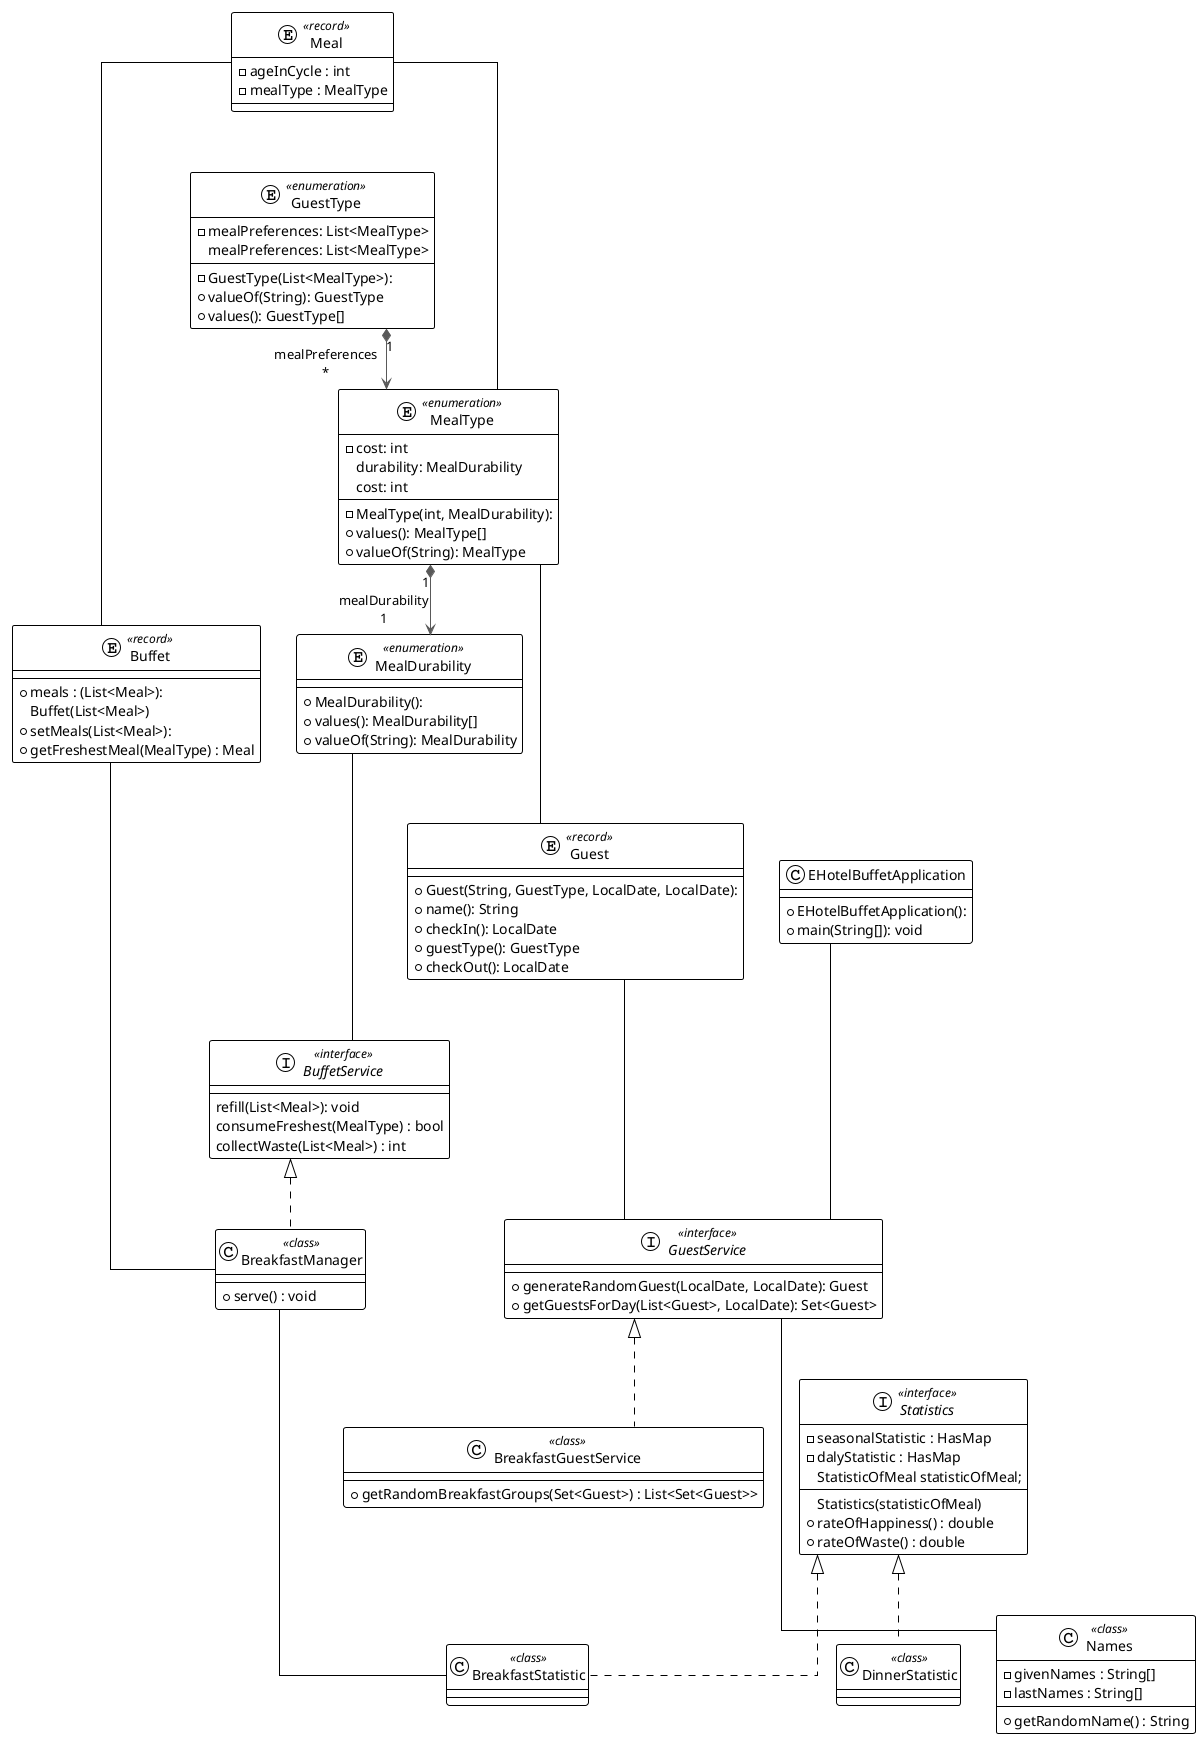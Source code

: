 @startuml

!theme plain
top to bottom direction
skinparam linetype ortho

entity Meal <<record>> {
- ageInCycle : int
- mealType : MealType
}

entity Buffet << record >> {
+ meals : (List<Meal>):
   Buffet(List<Meal>)
  + setMeals(List<Meal>):
  + getFreshestMeal(MealType) : Meal
}
interface BuffetService << interface >>{
refill(List<Meal>): void
consumeFreshest(MealType) : bool
collectWaste(List<Meal>) : int
}

class EHotelBuffetApplication {
  + EHotelBuffetApplication():
  + main(String[]): void
}
class BreakfastStatistic << class >> implements Statistics {

}
class DinnerStatistic << class >> implements Statistics {

}
interface Statistics << interface >> {
- seasonalStatistic : HasMap
- dalyStatistic : HasMap
    StatisticOfMeal statisticOfMeal;
    Statistics(statisticOfMeal)
+ rateOfHappiness() : double
+ rateOfWaste() : double
}
class BreakfastManager << class >> implements BuffetService {
 + serve() : void

}
entity Guest << record >> {
  + Guest(String, GuestType, LocalDate, LocalDate):
  + name(): String
  + checkIn(): LocalDate
  + guestType(): GuestType
  + checkOut(): LocalDate
}
class BreakfastGuestService << class >> implements GuestService{
+ getRandomBreakfastGroups(Set<Guest>) : List<Set<Guest>>
}
interface GuestService << interface >> {
  + generateRandomGuest(LocalDate, LocalDate): Guest
  + getGuestsForDay(List<Guest>, LocalDate): Set<Guest>
}
enum GuestType << enumeration >> {
  - GuestType(List<MealType>):
  - mealPreferences: List<MealType>
  + valueOf(String): GuestType
  + values(): GuestType[]
   mealPreferences: List<MealType>
}
enum MealDurability << enumeration >> {
  + MealDurability():
  + values(): MealDurability[]
  + valueOf(String): MealDurability
}
enum MealType << enumeration >> {
  - MealType(int, MealDurability):
  - cost: int
  + values(): MealType[]
  + valueOf(String): MealType
   durability: MealDurability
   cost: int
}
class Names << class >>{
    - givenNames : String[]
    - lastNames : String[]
    + getRandomName() : String
}

GuestService --- Names
Meal --- Buffet
Meal --- MealType
Buffet --- BreakfastManager
EHotelBuffetApplication --- GuestService
Guest --- GuestService
MealType --- Guest
MealDurability --- BuffetService
BreakfastManager --- BreakfastStatistic

GuestType               "1" *-[#595959,plain]-> "mealPreferences\n*" MealType
MealType                "1" *-[#595959,plain]-> "mealDurability\n1" MealDurability

@enduml

